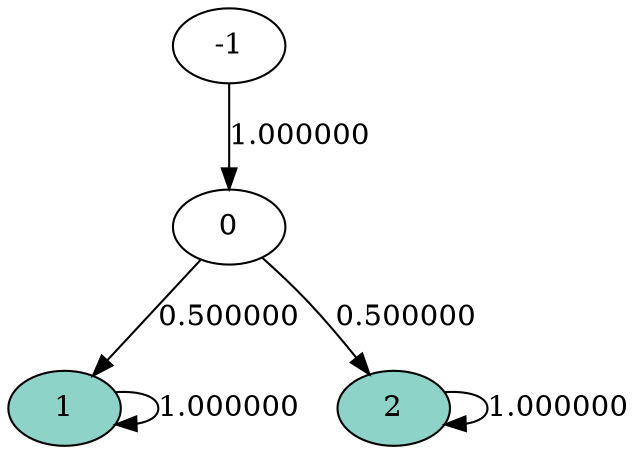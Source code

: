 digraph statespace {
node [colorscheme="set312" style=wedged]
-1 -> 0 [ label="1.000000" ];
1 [style=filled fillcolor=1]
0 -> 1 [ label="0.500000" ];
1 -> 1 [ label="1.000000" ];
2 [style=filled fillcolor=1]
0 -> 2 [ label="0.500000" ];
2 -> 2 [ label="1.000000" ];
}
